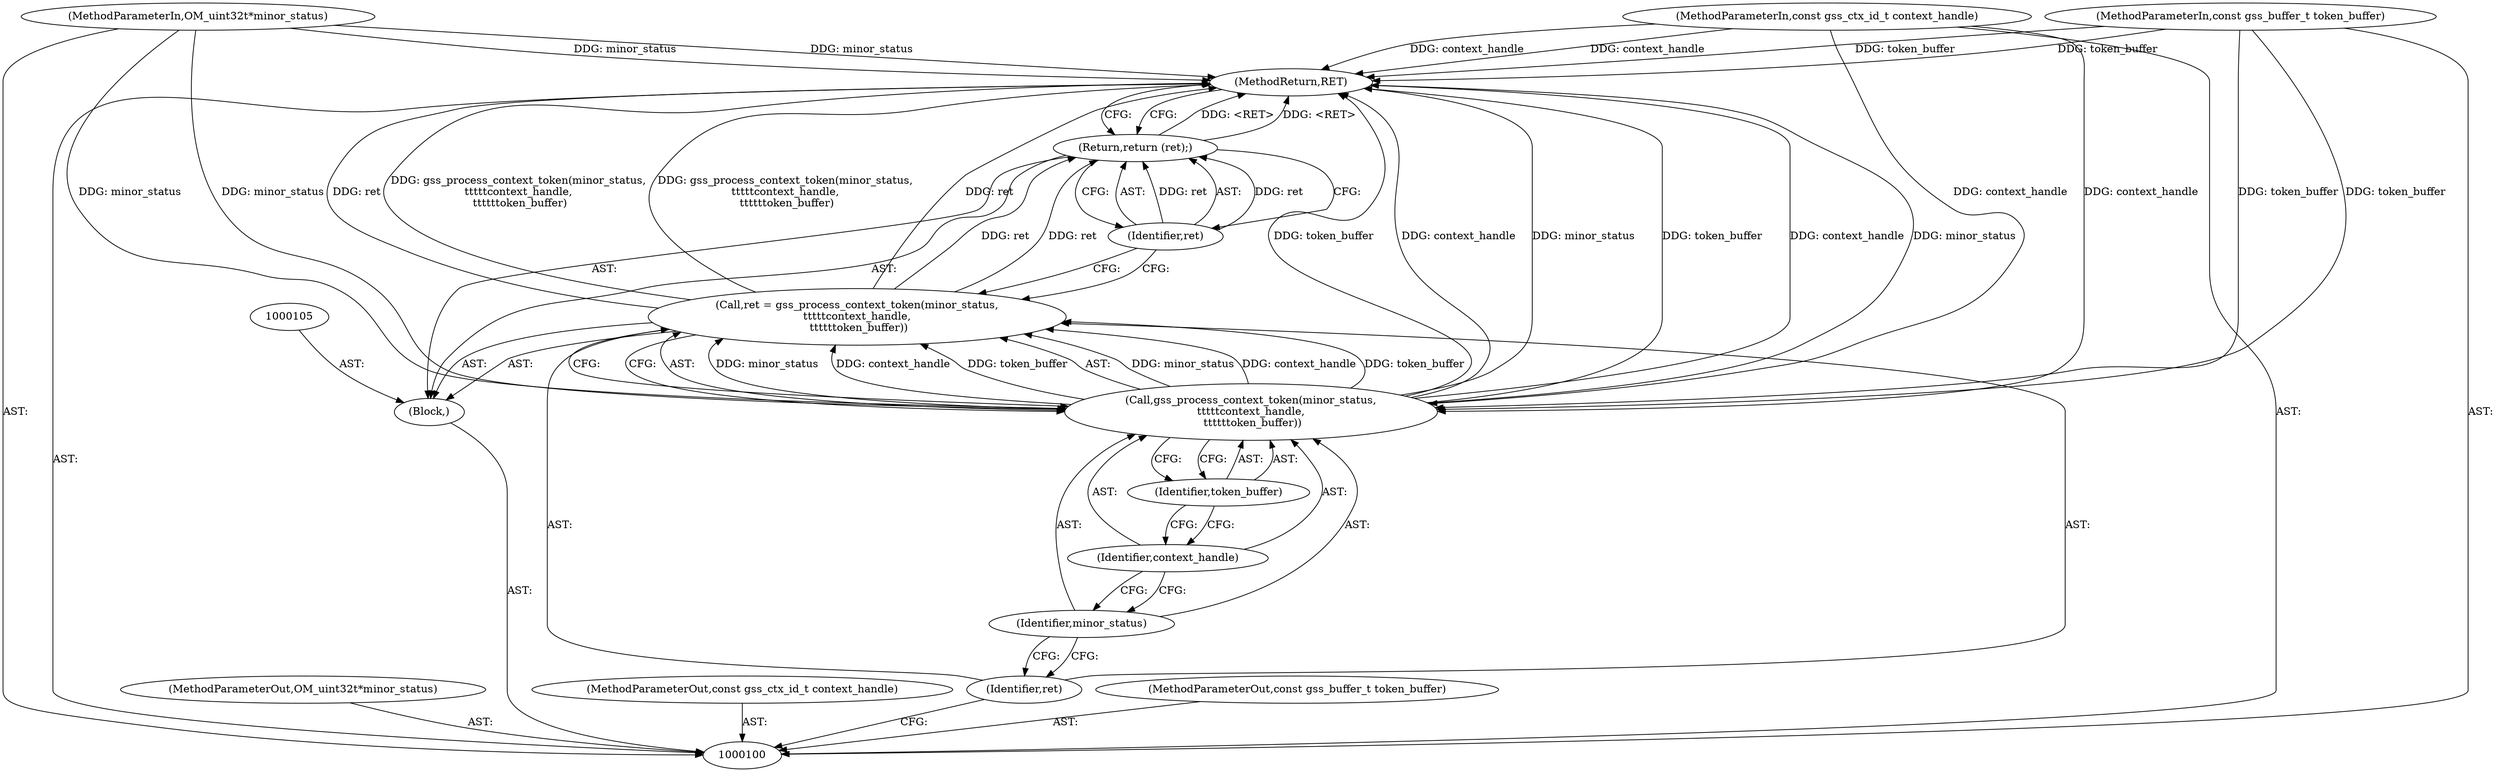 digraph "1_krb5_b51b33f2bc5d1497ddf5bd107f791c101695000d_15" {
"1000114" [label="(MethodReturn,RET)"];
"1000113" [label="(Identifier,ret)"];
"1000112" [label="(Return,return (ret);)"];
"1000101" [label="(MethodParameterIn,OM_uint32\t*minor_status)"];
"1000133" [label="(MethodParameterOut,OM_uint32\t*minor_status)"];
"1000102" [label="(MethodParameterIn,const gss_ctx_id_t context_handle)"];
"1000134" [label="(MethodParameterOut,const gss_ctx_id_t context_handle)"];
"1000103" [label="(MethodParameterIn,const gss_buffer_t token_buffer)"];
"1000135" [label="(MethodParameterOut,const gss_buffer_t token_buffer)"];
"1000104" [label="(Block,)"];
"1000106" [label="(Call,ret = gss_process_context_token(minor_status,\n\t\t\t\t\tcontext_handle,\n \t\t\t\t\ttoken_buffer))"];
"1000107" [label="(Identifier,ret)"];
"1000109" [label="(Identifier,minor_status)"];
"1000108" [label="(Call,gss_process_context_token(minor_status,\n\t\t\t\t\tcontext_handle,\n \t\t\t\t\ttoken_buffer))"];
"1000110" [label="(Identifier,context_handle)"];
"1000111" [label="(Identifier,token_buffer)"];
"1000114" -> "1000100"  [label="AST: "];
"1000114" -> "1000112"  [label="CFG: "];
"1000112" -> "1000114"  [label="DDG: <RET>"];
"1000106" -> "1000114"  [label="DDG: gss_process_context_token(minor_status,\n\t\t\t\t\tcontext_handle,\n \t\t\t\t\ttoken_buffer)"];
"1000106" -> "1000114"  [label="DDG: ret"];
"1000103" -> "1000114"  [label="DDG: token_buffer"];
"1000102" -> "1000114"  [label="DDG: context_handle"];
"1000108" -> "1000114"  [label="DDG: token_buffer"];
"1000108" -> "1000114"  [label="DDG: context_handle"];
"1000108" -> "1000114"  [label="DDG: minor_status"];
"1000101" -> "1000114"  [label="DDG: minor_status"];
"1000113" -> "1000112"  [label="AST: "];
"1000113" -> "1000106"  [label="CFG: "];
"1000112" -> "1000113"  [label="CFG: "];
"1000113" -> "1000112"  [label="DDG: ret"];
"1000112" -> "1000104"  [label="AST: "];
"1000112" -> "1000113"  [label="CFG: "];
"1000113" -> "1000112"  [label="AST: "];
"1000114" -> "1000112"  [label="CFG: "];
"1000112" -> "1000114"  [label="DDG: <RET>"];
"1000113" -> "1000112"  [label="DDG: ret"];
"1000106" -> "1000112"  [label="DDG: ret"];
"1000101" -> "1000100"  [label="AST: "];
"1000101" -> "1000114"  [label="DDG: minor_status"];
"1000101" -> "1000108"  [label="DDG: minor_status"];
"1000133" -> "1000100"  [label="AST: "];
"1000102" -> "1000100"  [label="AST: "];
"1000102" -> "1000114"  [label="DDG: context_handle"];
"1000102" -> "1000108"  [label="DDG: context_handle"];
"1000134" -> "1000100"  [label="AST: "];
"1000103" -> "1000100"  [label="AST: "];
"1000103" -> "1000114"  [label="DDG: token_buffer"];
"1000103" -> "1000108"  [label="DDG: token_buffer"];
"1000135" -> "1000100"  [label="AST: "];
"1000104" -> "1000100"  [label="AST: "];
"1000105" -> "1000104"  [label="AST: "];
"1000106" -> "1000104"  [label="AST: "];
"1000112" -> "1000104"  [label="AST: "];
"1000106" -> "1000104"  [label="AST: "];
"1000106" -> "1000108"  [label="CFG: "];
"1000107" -> "1000106"  [label="AST: "];
"1000108" -> "1000106"  [label="AST: "];
"1000113" -> "1000106"  [label="CFG: "];
"1000106" -> "1000114"  [label="DDG: gss_process_context_token(minor_status,\n\t\t\t\t\tcontext_handle,\n \t\t\t\t\ttoken_buffer)"];
"1000106" -> "1000114"  [label="DDG: ret"];
"1000108" -> "1000106"  [label="DDG: minor_status"];
"1000108" -> "1000106"  [label="DDG: context_handle"];
"1000108" -> "1000106"  [label="DDG: token_buffer"];
"1000106" -> "1000112"  [label="DDG: ret"];
"1000107" -> "1000106"  [label="AST: "];
"1000107" -> "1000100"  [label="CFG: "];
"1000109" -> "1000107"  [label="CFG: "];
"1000109" -> "1000108"  [label="AST: "];
"1000109" -> "1000107"  [label="CFG: "];
"1000110" -> "1000109"  [label="CFG: "];
"1000108" -> "1000106"  [label="AST: "];
"1000108" -> "1000111"  [label="CFG: "];
"1000109" -> "1000108"  [label="AST: "];
"1000110" -> "1000108"  [label="AST: "];
"1000111" -> "1000108"  [label="AST: "];
"1000106" -> "1000108"  [label="CFG: "];
"1000108" -> "1000114"  [label="DDG: token_buffer"];
"1000108" -> "1000114"  [label="DDG: context_handle"];
"1000108" -> "1000114"  [label="DDG: minor_status"];
"1000108" -> "1000106"  [label="DDG: minor_status"];
"1000108" -> "1000106"  [label="DDG: context_handle"];
"1000108" -> "1000106"  [label="DDG: token_buffer"];
"1000101" -> "1000108"  [label="DDG: minor_status"];
"1000102" -> "1000108"  [label="DDG: context_handle"];
"1000103" -> "1000108"  [label="DDG: token_buffer"];
"1000110" -> "1000108"  [label="AST: "];
"1000110" -> "1000109"  [label="CFG: "];
"1000111" -> "1000110"  [label="CFG: "];
"1000111" -> "1000108"  [label="AST: "];
"1000111" -> "1000110"  [label="CFG: "];
"1000108" -> "1000111"  [label="CFG: "];
}
